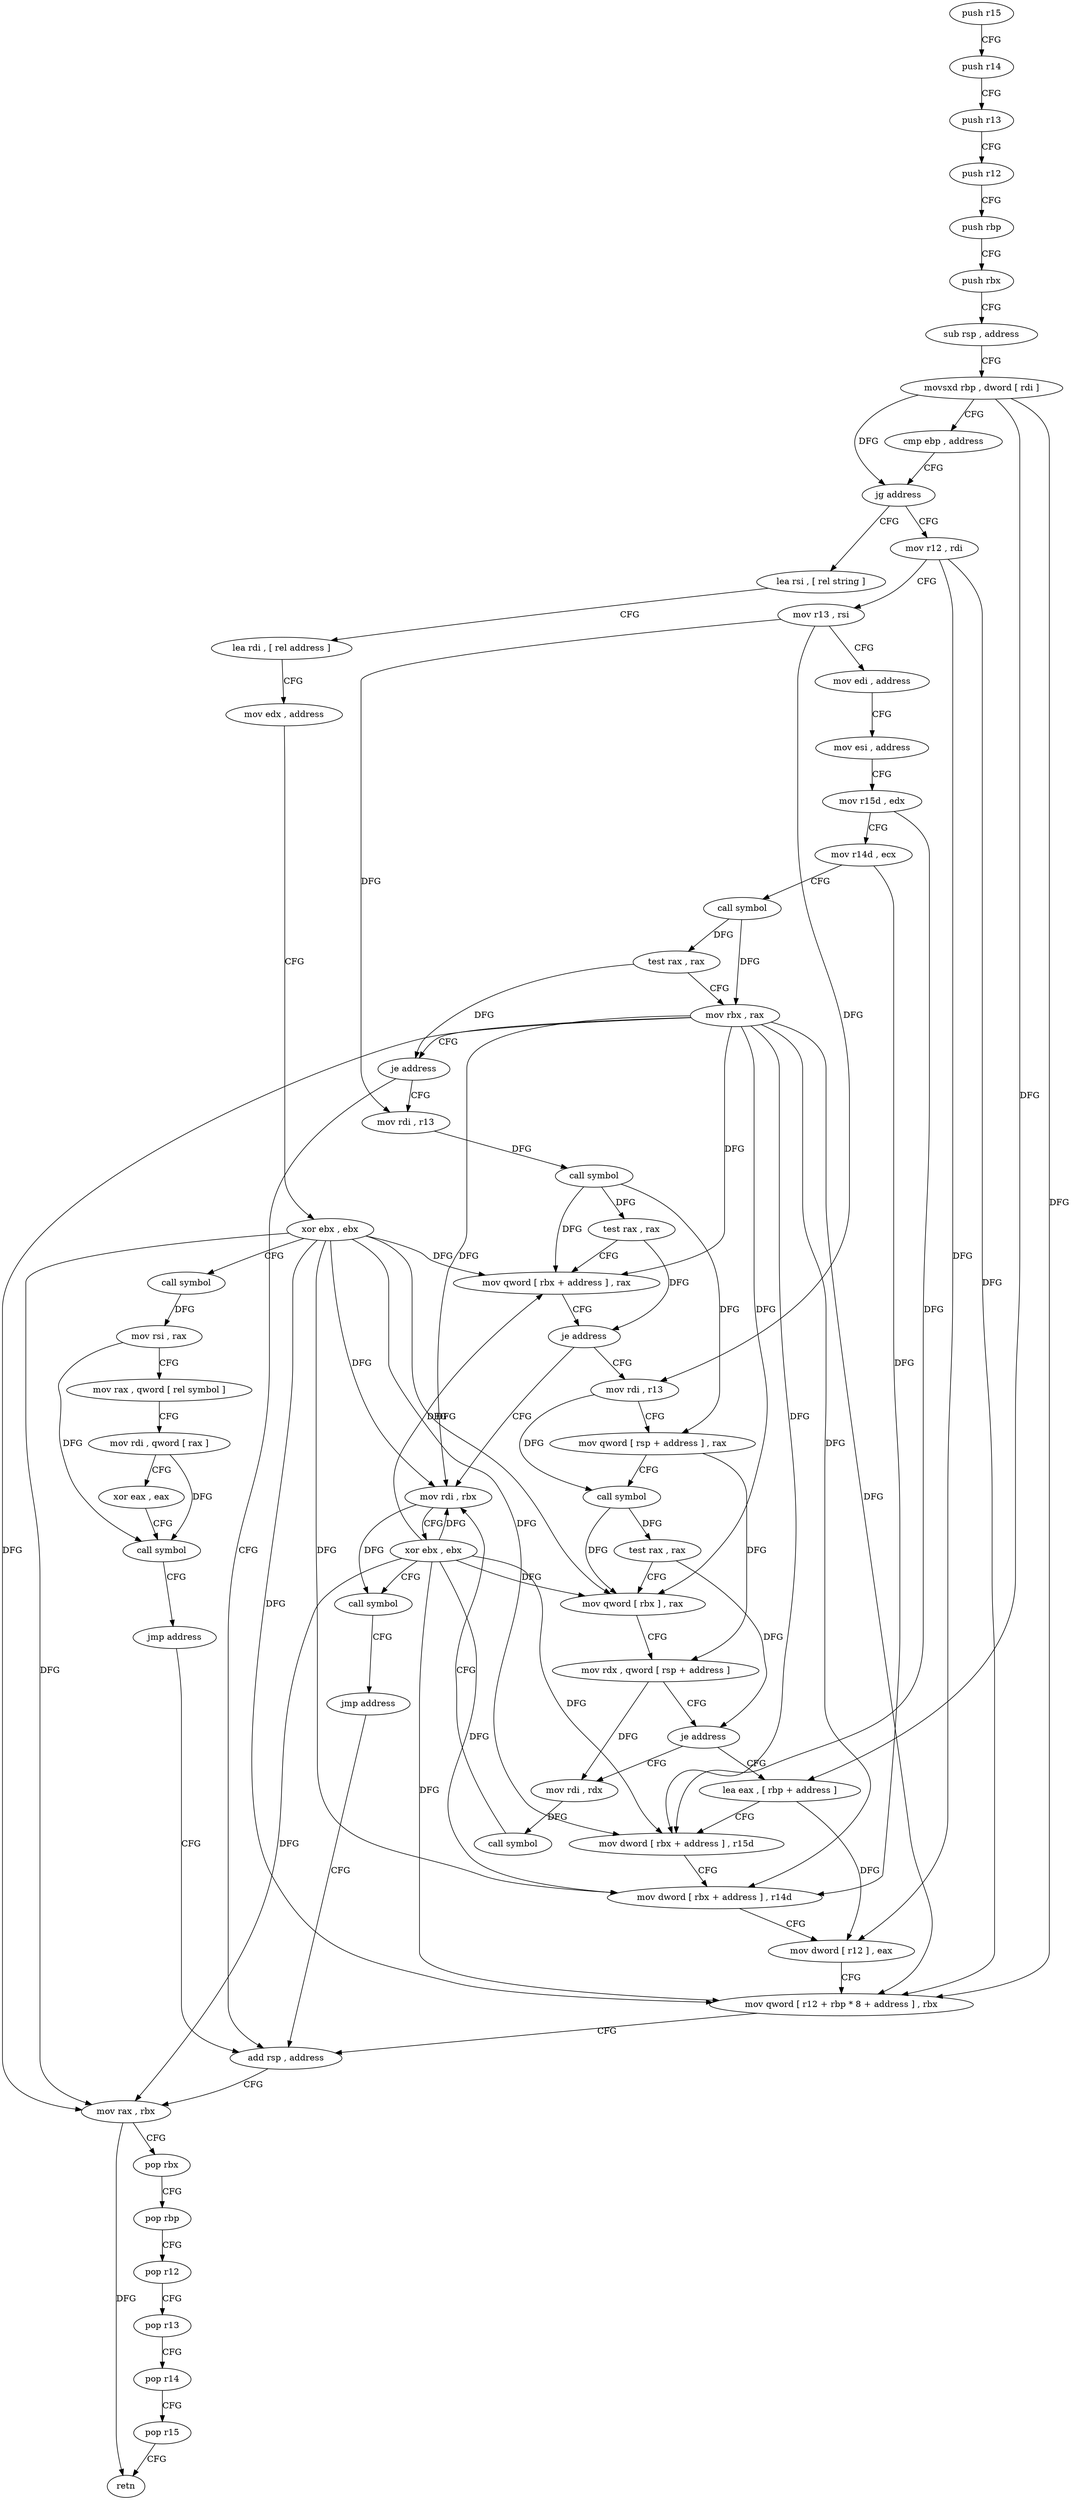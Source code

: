 digraph "func" {
"146608" [label = "push r15" ]
"146610" [label = "push r14" ]
"146612" [label = "push r13" ]
"146614" [label = "push r12" ]
"146616" [label = "push rbp" ]
"146617" [label = "push rbx" ]
"146618" [label = "sub rsp , address" ]
"146622" [label = "movsxd rbp , dword [ rdi ]" ]
"146625" [label = "cmp ebp , address" ]
"146631" [label = "jg address" ]
"146752" [label = "lea rsi , [ rel string ]" ]
"146633" [label = "mov r12 , rdi" ]
"146759" [label = "lea rdi , [ rel address ]" ]
"146766" [label = "mov edx , address" ]
"146771" [label = "xor ebx , ebx" ]
"146773" [label = "call symbol" ]
"146778" [label = "mov rsi , rax" ]
"146781" [label = "mov rax , qword [ rel symbol ]" ]
"146788" [label = "mov rdi , qword [ rax ]" ]
"146791" [label = "xor eax , eax" ]
"146793" [label = "call symbol" ]
"146798" [label = "jmp address" ]
"146731" [label = "add rsp , address" ]
"146636" [label = "mov r13 , rsi" ]
"146639" [label = "mov edi , address" ]
"146644" [label = "mov esi , address" ]
"146649" [label = "mov r15d , edx" ]
"146652" [label = "mov r14d , ecx" ]
"146655" [label = "call symbol" ]
"146660" [label = "test rax , rax" ]
"146663" [label = "mov rbx , rax" ]
"146666" [label = "je address" ]
"146668" [label = "mov rdi , r13" ]
"146735" [label = "mov rax , rbx" ]
"146738" [label = "pop rbx" ]
"146739" [label = "pop rbp" ]
"146740" [label = "pop r12" ]
"146742" [label = "pop r13" ]
"146744" [label = "pop r14" ]
"146746" [label = "pop r15" ]
"146748" [label = "retn" ]
"146671" [label = "call symbol" ]
"146676" [label = "test rax , rax" ]
"146679" [label = "mov qword [ rbx + address ] , rax" ]
"146683" [label = "je address" ]
"146808" [label = "mov rdi , rbx" ]
"146685" [label = "mov rdi , r13" ]
"146811" [label = "xor ebx , ebx" ]
"146813" [label = "call symbol" ]
"146818" [label = "jmp address" ]
"146688" [label = "mov qword [ rsp + address ] , rax" ]
"146693" [label = "call symbol" ]
"146698" [label = "test rax , rax" ]
"146701" [label = "mov qword [ rbx ] , rax" ]
"146704" [label = "mov rdx , qword [ rsp + address ]" ]
"146709" [label = "je address" ]
"146800" [label = "mov rdi , rdx" ]
"146711" [label = "lea eax , [ rbp + address ]" ]
"146803" [label = "call symbol" ]
"146714" [label = "mov dword [ rbx + address ] , r15d" ]
"146718" [label = "mov dword [ rbx + address ] , r14d" ]
"146722" [label = "mov dword [ r12 ] , eax" ]
"146726" [label = "mov qword [ r12 + rbp * 8 + address ] , rbx" ]
"146608" -> "146610" [ label = "CFG" ]
"146610" -> "146612" [ label = "CFG" ]
"146612" -> "146614" [ label = "CFG" ]
"146614" -> "146616" [ label = "CFG" ]
"146616" -> "146617" [ label = "CFG" ]
"146617" -> "146618" [ label = "CFG" ]
"146618" -> "146622" [ label = "CFG" ]
"146622" -> "146625" [ label = "CFG" ]
"146622" -> "146631" [ label = "DFG" ]
"146622" -> "146711" [ label = "DFG" ]
"146622" -> "146726" [ label = "DFG" ]
"146625" -> "146631" [ label = "CFG" ]
"146631" -> "146752" [ label = "CFG" ]
"146631" -> "146633" [ label = "CFG" ]
"146752" -> "146759" [ label = "CFG" ]
"146633" -> "146636" [ label = "CFG" ]
"146633" -> "146722" [ label = "DFG" ]
"146633" -> "146726" [ label = "DFG" ]
"146759" -> "146766" [ label = "CFG" ]
"146766" -> "146771" [ label = "CFG" ]
"146771" -> "146773" [ label = "CFG" ]
"146771" -> "146735" [ label = "DFG" ]
"146771" -> "146679" [ label = "DFG" ]
"146771" -> "146808" [ label = "DFG" ]
"146771" -> "146701" [ label = "DFG" ]
"146771" -> "146714" [ label = "DFG" ]
"146771" -> "146718" [ label = "DFG" ]
"146771" -> "146726" [ label = "DFG" ]
"146773" -> "146778" [ label = "DFG" ]
"146778" -> "146781" [ label = "CFG" ]
"146778" -> "146793" [ label = "DFG" ]
"146781" -> "146788" [ label = "CFG" ]
"146788" -> "146791" [ label = "CFG" ]
"146788" -> "146793" [ label = "DFG" ]
"146791" -> "146793" [ label = "CFG" ]
"146793" -> "146798" [ label = "CFG" ]
"146798" -> "146731" [ label = "CFG" ]
"146731" -> "146735" [ label = "CFG" ]
"146636" -> "146639" [ label = "CFG" ]
"146636" -> "146668" [ label = "DFG" ]
"146636" -> "146685" [ label = "DFG" ]
"146639" -> "146644" [ label = "CFG" ]
"146644" -> "146649" [ label = "CFG" ]
"146649" -> "146652" [ label = "CFG" ]
"146649" -> "146714" [ label = "DFG" ]
"146652" -> "146655" [ label = "CFG" ]
"146652" -> "146718" [ label = "DFG" ]
"146655" -> "146660" [ label = "DFG" ]
"146655" -> "146663" [ label = "DFG" ]
"146660" -> "146663" [ label = "CFG" ]
"146660" -> "146666" [ label = "DFG" ]
"146663" -> "146666" [ label = "CFG" ]
"146663" -> "146735" [ label = "DFG" ]
"146663" -> "146679" [ label = "DFG" ]
"146663" -> "146808" [ label = "DFG" ]
"146663" -> "146701" [ label = "DFG" ]
"146663" -> "146714" [ label = "DFG" ]
"146663" -> "146718" [ label = "DFG" ]
"146663" -> "146726" [ label = "DFG" ]
"146666" -> "146731" [ label = "CFG" ]
"146666" -> "146668" [ label = "CFG" ]
"146668" -> "146671" [ label = "DFG" ]
"146735" -> "146738" [ label = "CFG" ]
"146735" -> "146748" [ label = "DFG" ]
"146738" -> "146739" [ label = "CFG" ]
"146739" -> "146740" [ label = "CFG" ]
"146740" -> "146742" [ label = "CFG" ]
"146742" -> "146744" [ label = "CFG" ]
"146744" -> "146746" [ label = "CFG" ]
"146746" -> "146748" [ label = "CFG" ]
"146671" -> "146676" [ label = "DFG" ]
"146671" -> "146679" [ label = "DFG" ]
"146671" -> "146688" [ label = "DFG" ]
"146676" -> "146679" [ label = "CFG" ]
"146676" -> "146683" [ label = "DFG" ]
"146679" -> "146683" [ label = "CFG" ]
"146683" -> "146808" [ label = "CFG" ]
"146683" -> "146685" [ label = "CFG" ]
"146808" -> "146811" [ label = "CFG" ]
"146808" -> "146813" [ label = "DFG" ]
"146685" -> "146688" [ label = "CFG" ]
"146685" -> "146693" [ label = "DFG" ]
"146811" -> "146813" [ label = "CFG" ]
"146811" -> "146735" [ label = "DFG" ]
"146811" -> "146808" [ label = "DFG" ]
"146811" -> "146679" [ label = "DFG" ]
"146811" -> "146701" [ label = "DFG" ]
"146811" -> "146714" [ label = "DFG" ]
"146811" -> "146718" [ label = "DFG" ]
"146811" -> "146726" [ label = "DFG" ]
"146813" -> "146818" [ label = "CFG" ]
"146818" -> "146731" [ label = "CFG" ]
"146688" -> "146693" [ label = "CFG" ]
"146688" -> "146704" [ label = "DFG" ]
"146693" -> "146698" [ label = "DFG" ]
"146693" -> "146701" [ label = "DFG" ]
"146698" -> "146701" [ label = "CFG" ]
"146698" -> "146709" [ label = "DFG" ]
"146701" -> "146704" [ label = "CFG" ]
"146704" -> "146709" [ label = "CFG" ]
"146704" -> "146800" [ label = "DFG" ]
"146709" -> "146800" [ label = "CFG" ]
"146709" -> "146711" [ label = "CFG" ]
"146800" -> "146803" [ label = "DFG" ]
"146711" -> "146714" [ label = "CFG" ]
"146711" -> "146722" [ label = "DFG" ]
"146803" -> "146808" [ label = "CFG" ]
"146714" -> "146718" [ label = "CFG" ]
"146718" -> "146722" [ label = "CFG" ]
"146722" -> "146726" [ label = "CFG" ]
"146726" -> "146731" [ label = "CFG" ]
}
